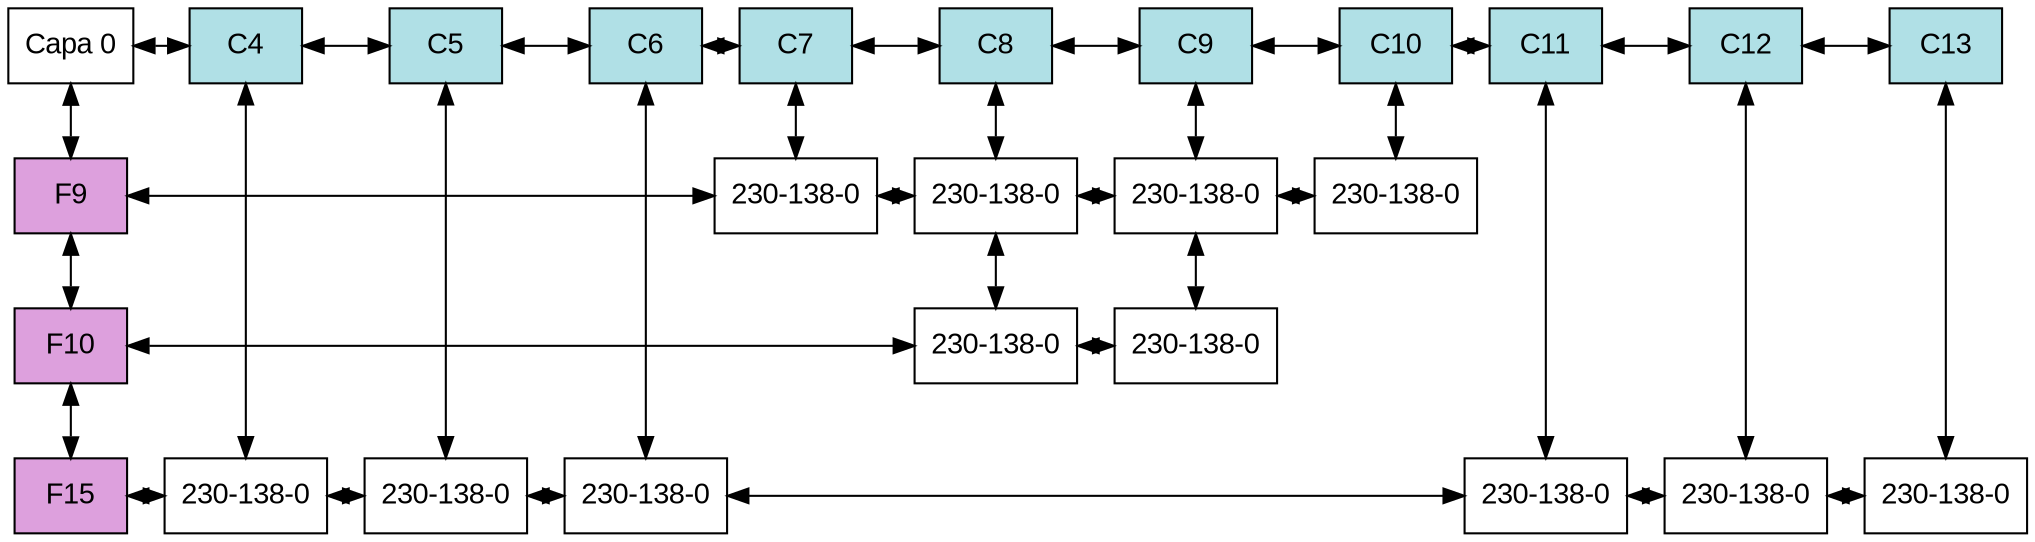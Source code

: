 digraph T{
	node[shape=box fontname="Arial" fillcolor="white" style=filled];
	edge[dir="both"];
	Root[label = "Capa 0", group="0"];
	F9[group="0" fillcolor="plum"];
	F10[group="0" fillcolor="plum"];
	F15[group="0" fillcolor="plum"];
	C4[group="4" fillcolor="powderblue"];
	C5[group="5" fillcolor="powderblue"];
	C6[group="6" fillcolor="powderblue"];
	C7[group="7" fillcolor="powderblue"];
	C8[group="8" fillcolor="powderblue"];
	C9[group="9" fillcolor="powderblue"];
	C10[group="10" fillcolor="powderblue"];
	C11[group="11" fillcolor="powderblue"];
	C12[group="12" fillcolor="powderblue"];
	C13[group="13" fillcolor="powderblue"];
	N15_4[group="4" label="230-138-0"];
	N15_5[group="5" label="230-138-0"];
	N15_6[group="6" label="230-138-0"];
	N9_7[group="7" label="230-138-0"];
	N9_8[group="8" label="230-138-0"];
	N10_8[group="8" label="230-138-0"];
	N9_9[group="9" label="230-138-0"];
	N10_9[group="9" label="230-138-0"];
	N9_10[group="10" label="230-138-0"];
	N15_11[group="11" label="230-138-0"];
	N15_12[group="12" label="230-138-0"];
	N15_13[group="13" label="230-138-0"];
	subgraph columnHeader {
		rank = same;
		Root -> C4 -> C5 -> C6 -> C7 -> C8 -> C9 -> C10 -> C11 -> C12 -> C13;
	}
	subgraph row9 {
		rank = same;
		F9 -> N9_7 -> N9_8 -> N9_9 -> N9_10;
	}
	subgraph row10 {
		rank = same;
		F10 -> N10_8 -> N10_9;
	}
	subgraph row15 {
		rank = same;
		F15 -> N15_4 -> N15_5 -> N15_6 -> N15_11 -> N15_12 -> N15_13;
	}
	subgraph rowHeader {
		Root -> F9 -> F10 -> F15;
	}
	subgraph column4 {
		C4 -> N15_4;
	}
	subgraph column5 {
		C5 -> N15_5;
	}
	subgraph column6 {
		C6 -> N15_6;
	}
	subgraph column7 {
		C7 -> N9_7;
	}
	subgraph column8 {
		C8 -> N9_8 -> N10_8;
	}
	subgraph column9 {
		C9 -> N9_9 -> N10_9;
	}
	subgraph column10 {
		C10 -> N9_10;
	}
	subgraph column11 {
		C11 -> N15_11;
	}
	subgraph column12 {
		C12 -> N15_12;
	}
	subgraph column13 {
		C13 -> N15_13;
	}
}